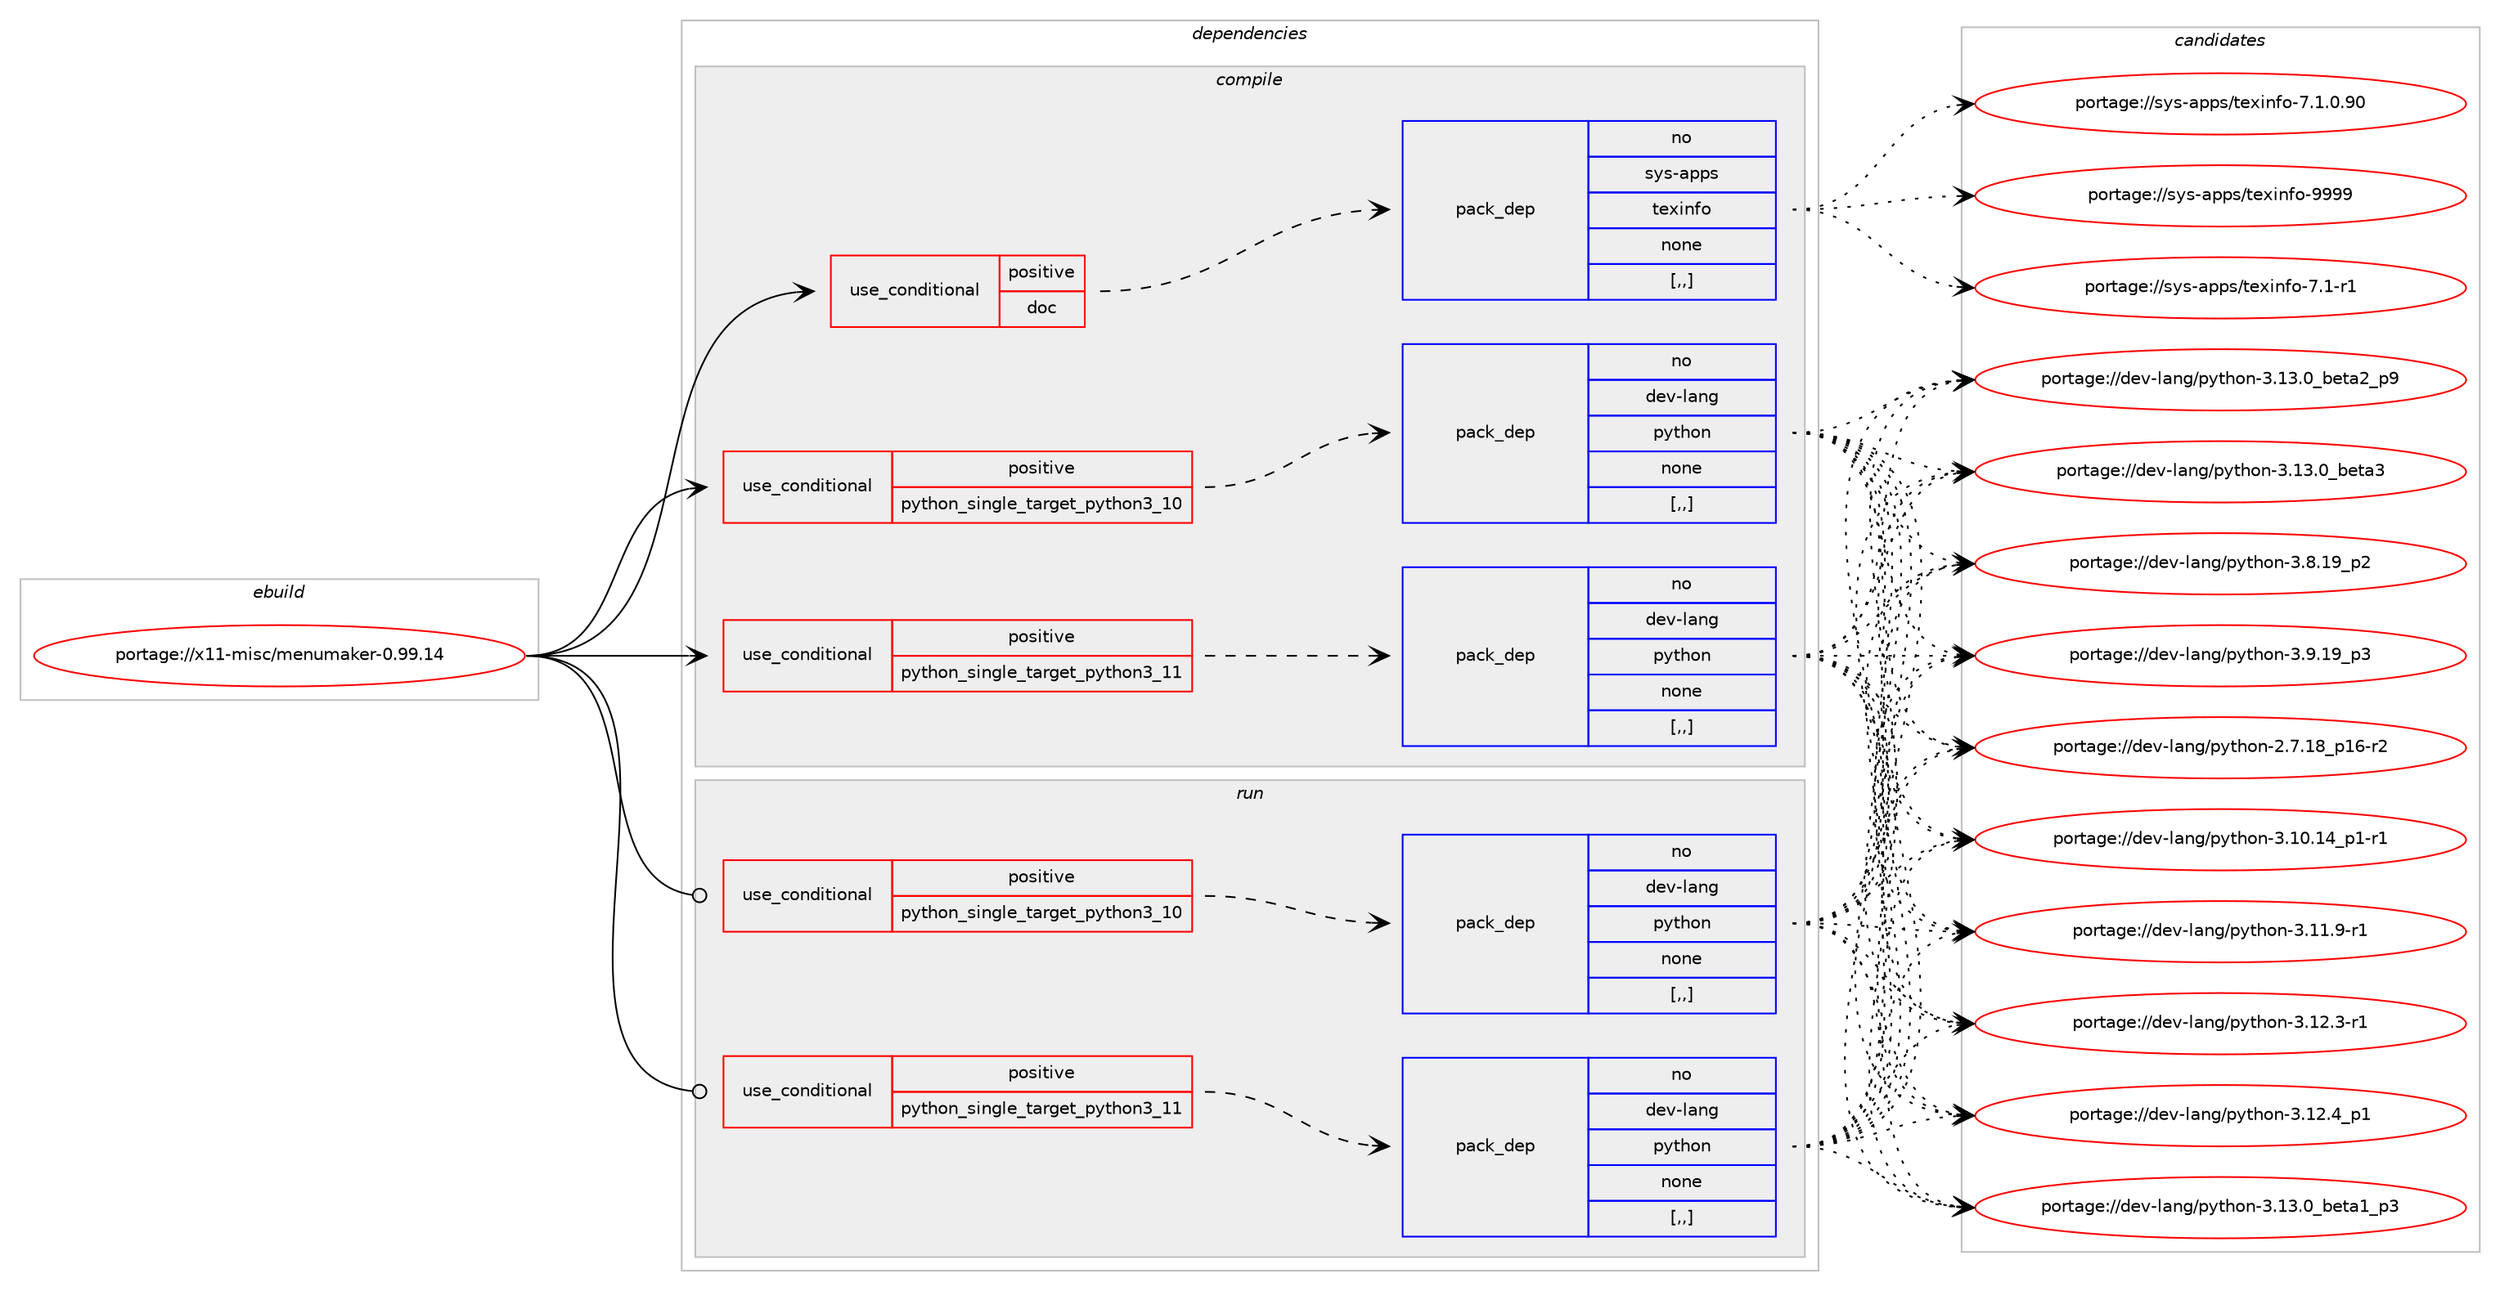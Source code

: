 digraph prolog {

# *************
# Graph options
# *************

newrank=true;
concentrate=true;
compound=true;
graph [rankdir=LR,fontname=Helvetica,fontsize=10,ranksep=1.5];#, ranksep=2.5, nodesep=0.2];
edge  [arrowhead=vee];
node  [fontname=Helvetica,fontsize=10];

# **********
# The ebuild
# **********

subgraph cluster_leftcol {
color=gray;
rank=same;
label=<<i>ebuild</i>>;
id [label="portage://x11-misc/menumaker-0.99.14", color=red, width=4, href="../x11-misc/menumaker-0.99.14.svg"];
}

# ****************
# The dependencies
# ****************

subgraph cluster_midcol {
color=gray;
label=<<i>dependencies</i>>;
subgraph cluster_compile {
fillcolor="#eeeeee";
style=filled;
label=<<i>compile</i>>;
subgraph cond119498 {
dependency451050 [label=<<TABLE BORDER="0" CELLBORDER="1" CELLSPACING="0" CELLPADDING="4"><TR><TD ROWSPAN="3" CELLPADDING="10">use_conditional</TD></TR><TR><TD>positive</TD></TR><TR><TD>doc</TD></TR></TABLE>>, shape=none, color=red];
subgraph pack328240 {
dependency451051 [label=<<TABLE BORDER="0" CELLBORDER="1" CELLSPACING="0" CELLPADDING="4" WIDTH="220"><TR><TD ROWSPAN="6" CELLPADDING="30">pack_dep</TD></TR><TR><TD WIDTH="110">no</TD></TR><TR><TD>sys-apps</TD></TR><TR><TD>texinfo</TD></TR><TR><TD>none</TD></TR><TR><TD>[,,]</TD></TR></TABLE>>, shape=none, color=blue];
}
dependency451050:e -> dependency451051:w [weight=20,style="dashed",arrowhead="vee"];
}
id:e -> dependency451050:w [weight=20,style="solid",arrowhead="vee"];
subgraph cond119499 {
dependency451052 [label=<<TABLE BORDER="0" CELLBORDER="1" CELLSPACING="0" CELLPADDING="4"><TR><TD ROWSPAN="3" CELLPADDING="10">use_conditional</TD></TR><TR><TD>positive</TD></TR><TR><TD>python_single_target_python3_10</TD></TR></TABLE>>, shape=none, color=red];
subgraph pack328241 {
dependency451053 [label=<<TABLE BORDER="0" CELLBORDER="1" CELLSPACING="0" CELLPADDING="4" WIDTH="220"><TR><TD ROWSPAN="6" CELLPADDING="30">pack_dep</TD></TR><TR><TD WIDTH="110">no</TD></TR><TR><TD>dev-lang</TD></TR><TR><TD>python</TD></TR><TR><TD>none</TD></TR><TR><TD>[,,]</TD></TR></TABLE>>, shape=none, color=blue];
}
dependency451052:e -> dependency451053:w [weight=20,style="dashed",arrowhead="vee"];
}
id:e -> dependency451052:w [weight=20,style="solid",arrowhead="vee"];
subgraph cond119500 {
dependency451054 [label=<<TABLE BORDER="0" CELLBORDER="1" CELLSPACING="0" CELLPADDING="4"><TR><TD ROWSPAN="3" CELLPADDING="10">use_conditional</TD></TR><TR><TD>positive</TD></TR><TR><TD>python_single_target_python3_11</TD></TR></TABLE>>, shape=none, color=red];
subgraph pack328242 {
dependency451055 [label=<<TABLE BORDER="0" CELLBORDER="1" CELLSPACING="0" CELLPADDING="4" WIDTH="220"><TR><TD ROWSPAN="6" CELLPADDING="30">pack_dep</TD></TR><TR><TD WIDTH="110">no</TD></TR><TR><TD>dev-lang</TD></TR><TR><TD>python</TD></TR><TR><TD>none</TD></TR><TR><TD>[,,]</TD></TR></TABLE>>, shape=none, color=blue];
}
dependency451054:e -> dependency451055:w [weight=20,style="dashed",arrowhead="vee"];
}
id:e -> dependency451054:w [weight=20,style="solid",arrowhead="vee"];
}
subgraph cluster_compileandrun {
fillcolor="#eeeeee";
style=filled;
label=<<i>compile and run</i>>;
}
subgraph cluster_run {
fillcolor="#eeeeee";
style=filled;
label=<<i>run</i>>;
subgraph cond119501 {
dependency451056 [label=<<TABLE BORDER="0" CELLBORDER="1" CELLSPACING="0" CELLPADDING="4"><TR><TD ROWSPAN="3" CELLPADDING="10">use_conditional</TD></TR><TR><TD>positive</TD></TR><TR><TD>python_single_target_python3_10</TD></TR></TABLE>>, shape=none, color=red];
subgraph pack328243 {
dependency451057 [label=<<TABLE BORDER="0" CELLBORDER="1" CELLSPACING="0" CELLPADDING="4" WIDTH="220"><TR><TD ROWSPAN="6" CELLPADDING="30">pack_dep</TD></TR><TR><TD WIDTH="110">no</TD></TR><TR><TD>dev-lang</TD></TR><TR><TD>python</TD></TR><TR><TD>none</TD></TR><TR><TD>[,,]</TD></TR></TABLE>>, shape=none, color=blue];
}
dependency451056:e -> dependency451057:w [weight=20,style="dashed",arrowhead="vee"];
}
id:e -> dependency451056:w [weight=20,style="solid",arrowhead="odot"];
subgraph cond119502 {
dependency451058 [label=<<TABLE BORDER="0" CELLBORDER="1" CELLSPACING="0" CELLPADDING="4"><TR><TD ROWSPAN="3" CELLPADDING="10">use_conditional</TD></TR><TR><TD>positive</TD></TR><TR><TD>python_single_target_python3_11</TD></TR></TABLE>>, shape=none, color=red];
subgraph pack328244 {
dependency451059 [label=<<TABLE BORDER="0" CELLBORDER="1" CELLSPACING="0" CELLPADDING="4" WIDTH="220"><TR><TD ROWSPAN="6" CELLPADDING="30">pack_dep</TD></TR><TR><TD WIDTH="110">no</TD></TR><TR><TD>dev-lang</TD></TR><TR><TD>python</TD></TR><TR><TD>none</TD></TR><TR><TD>[,,]</TD></TR></TABLE>>, shape=none, color=blue];
}
dependency451058:e -> dependency451059:w [weight=20,style="dashed",arrowhead="vee"];
}
id:e -> dependency451058:w [weight=20,style="solid",arrowhead="odot"];
}
}

# **************
# The candidates
# **************

subgraph cluster_choices {
rank=same;
color=gray;
label=<<i>candidates</i>>;

subgraph choice328240 {
color=black;
nodesep=1;
choice115121115459711211211547116101120105110102111455546494511449 [label="portage://sys-apps/texinfo-7.1-r1", color=red, width=4,href="../sys-apps/texinfo-7.1-r1.svg"];
choice115121115459711211211547116101120105110102111455546494648465748 [label="portage://sys-apps/texinfo-7.1.0.90", color=red, width=4,href="../sys-apps/texinfo-7.1.0.90.svg"];
choice1151211154597112112115471161011201051101021114557575757 [label="portage://sys-apps/texinfo-9999", color=red, width=4,href="../sys-apps/texinfo-9999.svg"];
dependency451051:e -> choice115121115459711211211547116101120105110102111455546494511449:w [style=dotted,weight="100"];
dependency451051:e -> choice115121115459711211211547116101120105110102111455546494648465748:w [style=dotted,weight="100"];
dependency451051:e -> choice1151211154597112112115471161011201051101021114557575757:w [style=dotted,weight="100"];
}
subgraph choice328241 {
color=black;
nodesep=1;
choice100101118451089711010347112121116104111110455046554649569511249544511450 [label="portage://dev-lang/python-2.7.18_p16-r2", color=red, width=4,href="../dev-lang/python-2.7.18_p16-r2.svg"];
choice100101118451089711010347112121116104111110455146494846495295112494511449 [label="portage://dev-lang/python-3.10.14_p1-r1", color=red, width=4,href="../dev-lang/python-3.10.14_p1-r1.svg"];
choice100101118451089711010347112121116104111110455146494946574511449 [label="portage://dev-lang/python-3.11.9-r1", color=red, width=4,href="../dev-lang/python-3.11.9-r1.svg"];
choice100101118451089711010347112121116104111110455146495046514511449 [label="portage://dev-lang/python-3.12.3-r1", color=red, width=4,href="../dev-lang/python-3.12.3-r1.svg"];
choice100101118451089711010347112121116104111110455146495046529511249 [label="portage://dev-lang/python-3.12.4_p1", color=red, width=4,href="../dev-lang/python-3.12.4_p1.svg"];
choice10010111845108971101034711212111610411111045514649514648959810111697499511251 [label="portage://dev-lang/python-3.13.0_beta1_p3", color=red, width=4,href="../dev-lang/python-3.13.0_beta1_p3.svg"];
choice10010111845108971101034711212111610411111045514649514648959810111697509511257 [label="portage://dev-lang/python-3.13.0_beta2_p9", color=red, width=4,href="../dev-lang/python-3.13.0_beta2_p9.svg"];
choice1001011184510897110103471121211161041111104551464951464895981011169751 [label="portage://dev-lang/python-3.13.0_beta3", color=red, width=4,href="../dev-lang/python-3.13.0_beta3.svg"];
choice100101118451089711010347112121116104111110455146564649579511250 [label="portage://dev-lang/python-3.8.19_p2", color=red, width=4,href="../dev-lang/python-3.8.19_p2.svg"];
choice100101118451089711010347112121116104111110455146574649579511251 [label="portage://dev-lang/python-3.9.19_p3", color=red, width=4,href="../dev-lang/python-3.9.19_p3.svg"];
dependency451053:e -> choice100101118451089711010347112121116104111110455046554649569511249544511450:w [style=dotted,weight="100"];
dependency451053:e -> choice100101118451089711010347112121116104111110455146494846495295112494511449:w [style=dotted,weight="100"];
dependency451053:e -> choice100101118451089711010347112121116104111110455146494946574511449:w [style=dotted,weight="100"];
dependency451053:e -> choice100101118451089711010347112121116104111110455146495046514511449:w [style=dotted,weight="100"];
dependency451053:e -> choice100101118451089711010347112121116104111110455146495046529511249:w [style=dotted,weight="100"];
dependency451053:e -> choice10010111845108971101034711212111610411111045514649514648959810111697499511251:w [style=dotted,weight="100"];
dependency451053:e -> choice10010111845108971101034711212111610411111045514649514648959810111697509511257:w [style=dotted,weight="100"];
dependency451053:e -> choice1001011184510897110103471121211161041111104551464951464895981011169751:w [style=dotted,weight="100"];
dependency451053:e -> choice100101118451089711010347112121116104111110455146564649579511250:w [style=dotted,weight="100"];
dependency451053:e -> choice100101118451089711010347112121116104111110455146574649579511251:w [style=dotted,weight="100"];
}
subgraph choice328242 {
color=black;
nodesep=1;
choice100101118451089711010347112121116104111110455046554649569511249544511450 [label="portage://dev-lang/python-2.7.18_p16-r2", color=red, width=4,href="../dev-lang/python-2.7.18_p16-r2.svg"];
choice100101118451089711010347112121116104111110455146494846495295112494511449 [label="portage://dev-lang/python-3.10.14_p1-r1", color=red, width=4,href="../dev-lang/python-3.10.14_p1-r1.svg"];
choice100101118451089711010347112121116104111110455146494946574511449 [label="portage://dev-lang/python-3.11.9-r1", color=red, width=4,href="../dev-lang/python-3.11.9-r1.svg"];
choice100101118451089711010347112121116104111110455146495046514511449 [label="portage://dev-lang/python-3.12.3-r1", color=red, width=4,href="../dev-lang/python-3.12.3-r1.svg"];
choice100101118451089711010347112121116104111110455146495046529511249 [label="portage://dev-lang/python-3.12.4_p1", color=red, width=4,href="../dev-lang/python-3.12.4_p1.svg"];
choice10010111845108971101034711212111610411111045514649514648959810111697499511251 [label="portage://dev-lang/python-3.13.0_beta1_p3", color=red, width=4,href="../dev-lang/python-3.13.0_beta1_p3.svg"];
choice10010111845108971101034711212111610411111045514649514648959810111697509511257 [label="portage://dev-lang/python-3.13.0_beta2_p9", color=red, width=4,href="../dev-lang/python-3.13.0_beta2_p9.svg"];
choice1001011184510897110103471121211161041111104551464951464895981011169751 [label="portage://dev-lang/python-3.13.0_beta3", color=red, width=4,href="../dev-lang/python-3.13.0_beta3.svg"];
choice100101118451089711010347112121116104111110455146564649579511250 [label="portage://dev-lang/python-3.8.19_p2", color=red, width=4,href="../dev-lang/python-3.8.19_p2.svg"];
choice100101118451089711010347112121116104111110455146574649579511251 [label="portage://dev-lang/python-3.9.19_p3", color=red, width=4,href="../dev-lang/python-3.9.19_p3.svg"];
dependency451055:e -> choice100101118451089711010347112121116104111110455046554649569511249544511450:w [style=dotted,weight="100"];
dependency451055:e -> choice100101118451089711010347112121116104111110455146494846495295112494511449:w [style=dotted,weight="100"];
dependency451055:e -> choice100101118451089711010347112121116104111110455146494946574511449:w [style=dotted,weight="100"];
dependency451055:e -> choice100101118451089711010347112121116104111110455146495046514511449:w [style=dotted,weight="100"];
dependency451055:e -> choice100101118451089711010347112121116104111110455146495046529511249:w [style=dotted,weight="100"];
dependency451055:e -> choice10010111845108971101034711212111610411111045514649514648959810111697499511251:w [style=dotted,weight="100"];
dependency451055:e -> choice10010111845108971101034711212111610411111045514649514648959810111697509511257:w [style=dotted,weight="100"];
dependency451055:e -> choice1001011184510897110103471121211161041111104551464951464895981011169751:w [style=dotted,weight="100"];
dependency451055:e -> choice100101118451089711010347112121116104111110455146564649579511250:w [style=dotted,weight="100"];
dependency451055:e -> choice100101118451089711010347112121116104111110455146574649579511251:w [style=dotted,weight="100"];
}
subgraph choice328243 {
color=black;
nodesep=1;
choice100101118451089711010347112121116104111110455046554649569511249544511450 [label="portage://dev-lang/python-2.7.18_p16-r2", color=red, width=4,href="../dev-lang/python-2.7.18_p16-r2.svg"];
choice100101118451089711010347112121116104111110455146494846495295112494511449 [label="portage://dev-lang/python-3.10.14_p1-r1", color=red, width=4,href="../dev-lang/python-3.10.14_p1-r1.svg"];
choice100101118451089711010347112121116104111110455146494946574511449 [label="portage://dev-lang/python-3.11.9-r1", color=red, width=4,href="../dev-lang/python-3.11.9-r1.svg"];
choice100101118451089711010347112121116104111110455146495046514511449 [label="portage://dev-lang/python-3.12.3-r1", color=red, width=4,href="../dev-lang/python-3.12.3-r1.svg"];
choice100101118451089711010347112121116104111110455146495046529511249 [label="portage://dev-lang/python-3.12.4_p1", color=red, width=4,href="../dev-lang/python-3.12.4_p1.svg"];
choice10010111845108971101034711212111610411111045514649514648959810111697499511251 [label="portage://dev-lang/python-3.13.0_beta1_p3", color=red, width=4,href="../dev-lang/python-3.13.0_beta1_p3.svg"];
choice10010111845108971101034711212111610411111045514649514648959810111697509511257 [label="portage://dev-lang/python-3.13.0_beta2_p9", color=red, width=4,href="../dev-lang/python-3.13.0_beta2_p9.svg"];
choice1001011184510897110103471121211161041111104551464951464895981011169751 [label="portage://dev-lang/python-3.13.0_beta3", color=red, width=4,href="../dev-lang/python-3.13.0_beta3.svg"];
choice100101118451089711010347112121116104111110455146564649579511250 [label="portage://dev-lang/python-3.8.19_p2", color=red, width=4,href="../dev-lang/python-3.8.19_p2.svg"];
choice100101118451089711010347112121116104111110455146574649579511251 [label="portage://dev-lang/python-3.9.19_p3", color=red, width=4,href="../dev-lang/python-3.9.19_p3.svg"];
dependency451057:e -> choice100101118451089711010347112121116104111110455046554649569511249544511450:w [style=dotted,weight="100"];
dependency451057:e -> choice100101118451089711010347112121116104111110455146494846495295112494511449:w [style=dotted,weight="100"];
dependency451057:e -> choice100101118451089711010347112121116104111110455146494946574511449:w [style=dotted,weight="100"];
dependency451057:e -> choice100101118451089711010347112121116104111110455146495046514511449:w [style=dotted,weight="100"];
dependency451057:e -> choice100101118451089711010347112121116104111110455146495046529511249:w [style=dotted,weight="100"];
dependency451057:e -> choice10010111845108971101034711212111610411111045514649514648959810111697499511251:w [style=dotted,weight="100"];
dependency451057:e -> choice10010111845108971101034711212111610411111045514649514648959810111697509511257:w [style=dotted,weight="100"];
dependency451057:e -> choice1001011184510897110103471121211161041111104551464951464895981011169751:w [style=dotted,weight="100"];
dependency451057:e -> choice100101118451089711010347112121116104111110455146564649579511250:w [style=dotted,weight="100"];
dependency451057:e -> choice100101118451089711010347112121116104111110455146574649579511251:w [style=dotted,weight="100"];
}
subgraph choice328244 {
color=black;
nodesep=1;
choice100101118451089711010347112121116104111110455046554649569511249544511450 [label="portage://dev-lang/python-2.7.18_p16-r2", color=red, width=4,href="../dev-lang/python-2.7.18_p16-r2.svg"];
choice100101118451089711010347112121116104111110455146494846495295112494511449 [label="portage://dev-lang/python-3.10.14_p1-r1", color=red, width=4,href="../dev-lang/python-3.10.14_p1-r1.svg"];
choice100101118451089711010347112121116104111110455146494946574511449 [label="portage://dev-lang/python-3.11.9-r1", color=red, width=4,href="../dev-lang/python-3.11.9-r1.svg"];
choice100101118451089711010347112121116104111110455146495046514511449 [label="portage://dev-lang/python-3.12.3-r1", color=red, width=4,href="../dev-lang/python-3.12.3-r1.svg"];
choice100101118451089711010347112121116104111110455146495046529511249 [label="portage://dev-lang/python-3.12.4_p1", color=red, width=4,href="../dev-lang/python-3.12.4_p1.svg"];
choice10010111845108971101034711212111610411111045514649514648959810111697499511251 [label="portage://dev-lang/python-3.13.0_beta1_p3", color=red, width=4,href="../dev-lang/python-3.13.0_beta1_p3.svg"];
choice10010111845108971101034711212111610411111045514649514648959810111697509511257 [label="portage://dev-lang/python-3.13.0_beta2_p9", color=red, width=4,href="../dev-lang/python-3.13.0_beta2_p9.svg"];
choice1001011184510897110103471121211161041111104551464951464895981011169751 [label="portage://dev-lang/python-3.13.0_beta3", color=red, width=4,href="../dev-lang/python-3.13.0_beta3.svg"];
choice100101118451089711010347112121116104111110455146564649579511250 [label="portage://dev-lang/python-3.8.19_p2", color=red, width=4,href="../dev-lang/python-3.8.19_p2.svg"];
choice100101118451089711010347112121116104111110455146574649579511251 [label="portage://dev-lang/python-3.9.19_p3", color=red, width=4,href="../dev-lang/python-3.9.19_p3.svg"];
dependency451059:e -> choice100101118451089711010347112121116104111110455046554649569511249544511450:w [style=dotted,weight="100"];
dependency451059:e -> choice100101118451089711010347112121116104111110455146494846495295112494511449:w [style=dotted,weight="100"];
dependency451059:e -> choice100101118451089711010347112121116104111110455146494946574511449:w [style=dotted,weight="100"];
dependency451059:e -> choice100101118451089711010347112121116104111110455146495046514511449:w [style=dotted,weight="100"];
dependency451059:e -> choice100101118451089711010347112121116104111110455146495046529511249:w [style=dotted,weight="100"];
dependency451059:e -> choice10010111845108971101034711212111610411111045514649514648959810111697499511251:w [style=dotted,weight="100"];
dependency451059:e -> choice10010111845108971101034711212111610411111045514649514648959810111697509511257:w [style=dotted,weight="100"];
dependency451059:e -> choice1001011184510897110103471121211161041111104551464951464895981011169751:w [style=dotted,weight="100"];
dependency451059:e -> choice100101118451089711010347112121116104111110455146564649579511250:w [style=dotted,weight="100"];
dependency451059:e -> choice100101118451089711010347112121116104111110455146574649579511251:w [style=dotted,weight="100"];
}
}

}
